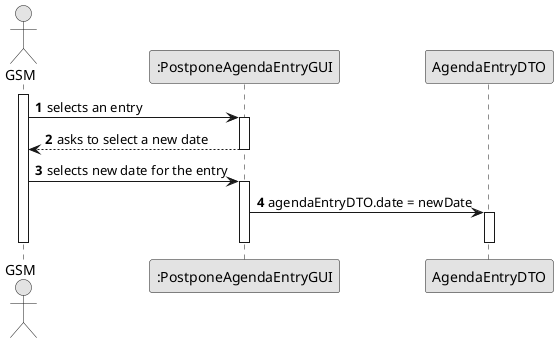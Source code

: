 @startuml
skinparam monochrome true
skinparam packageStyle rectangle
skinparam shadowing false

autonumber

actor "GSM" as Employee
participant ":PostponeAgendaEntryGUI" as UI
participant "AgendaEntryDTO"

activate Employee

    Employee -> UI : selects an entry
    activate UI

        UI --> Employee : asks to select a new date
    deactivate UI

    Employee -> UI : selects new date for the entry
    activate UI

        UI -> "AgendaEntryDTO" : agendaEntryDTO.date = newDate
        activate "AgendaEntryDTO"
        deactivate "AgendaEntryDTO"

deactivate UI
deactivate Employee
@enduml
